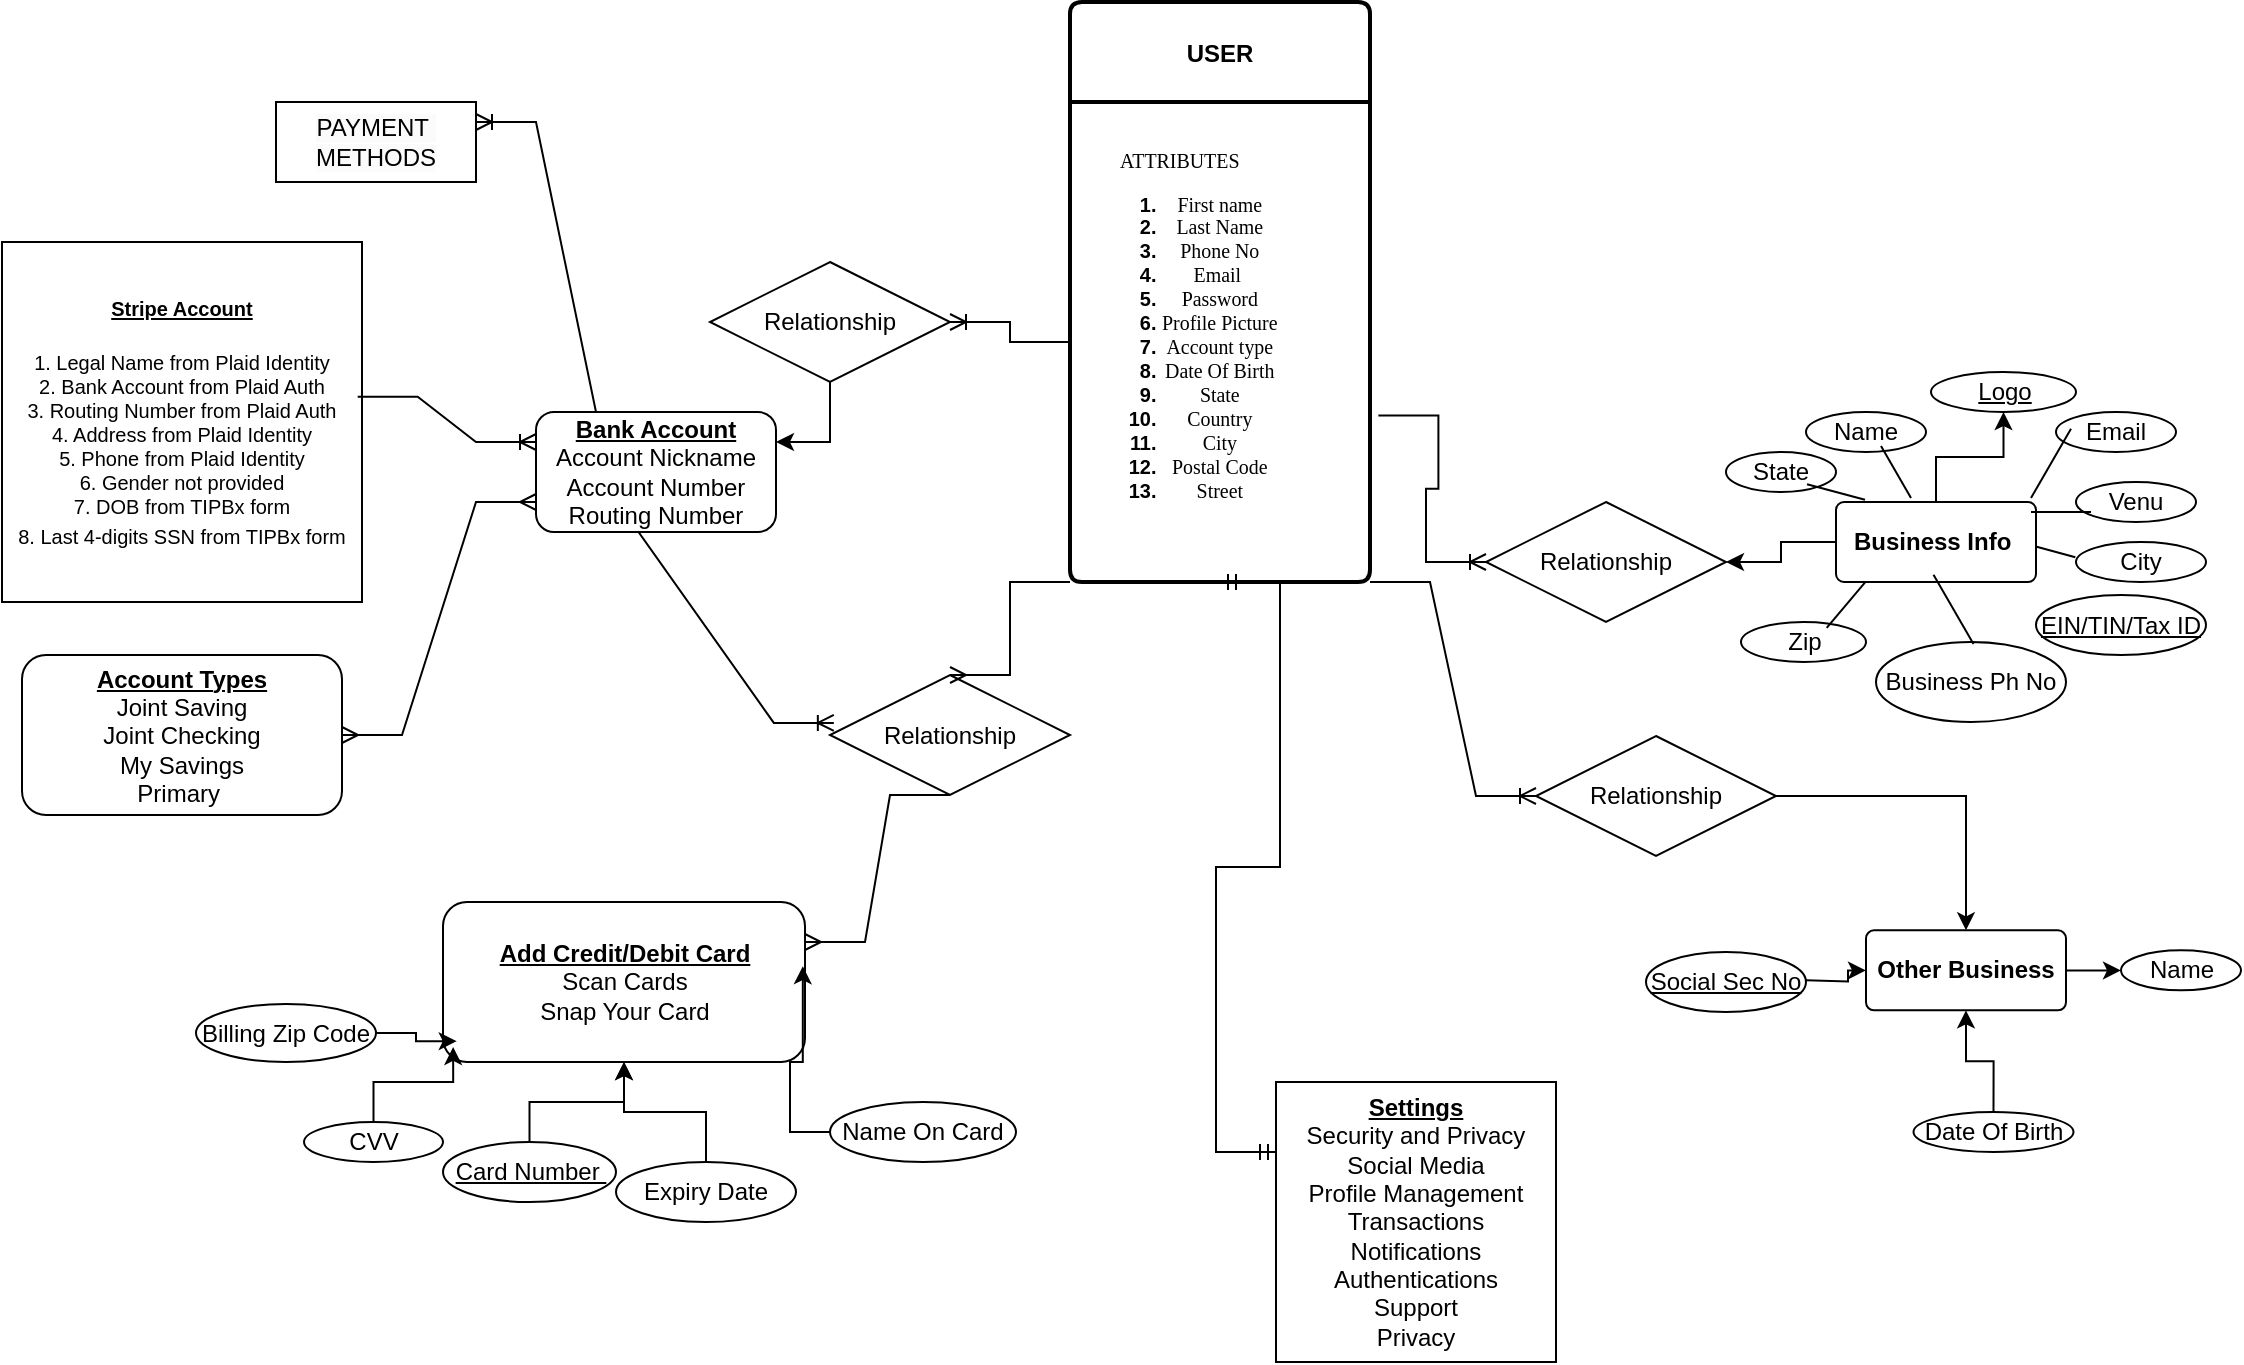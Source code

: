 <mxfile version="24.5.2" type="github">
  <diagram id="C5RBs43oDa-KdzZeNtuy" name="Page-1">
    <mxGraphModel dx="1976" dy="3043" grid="1" gridSize="10" guides="1" tooltips="1" connect="1" arrows="1" fold="1" page="1" pageScale="1" pageWidth="827" pageHeight="1169" background="none" math="0" shadow="0">
      <root>
        <mxCell id="WIyWlLk6GJQsqaUBKTNV-0" />
        <mxCell id="WIyWlLk6GJQsqaUBKTNV-1" parent="WIyWlLk6GJQsqaUBKTNV-0" />
        <mxCell id="lxwUFzQmobe0N9iCrBZv-39" value="&lt;b style=&quot;font-size: 10px;&quot;&gt;&lt;u style=&quot;&quot;&gt;&lt;font style=&quot;font-size: 10px;&quot;&gt;Stripe Account&lt;/font&gt;&lt;/u&gt;&lt;/b&gt;&lt;div&gt;&lt;span style=&quot;font-size: 10px;&quot;&gt;&lt;b&gt;&lt;u&gt;&lt;br&gt;&lt;/u&gt;&lt;/b&gt;&lt;/span&gt;&lt;div style=&quot;font-size: 10px;&quot;&gt;&lt;span style=&quot;white-space-collapse: preserve;&quot;&gt;&lt;font style=&quot;font-size: 10px;&quot;&gt;1. Legal Name from Plaid Identity&lt;br&gt;2. Bank Account from Plaid Auth&lt;br&gt;3. Routing Number from Plaid Auth&lt;br&gt;4. Address from Plaid Identity&lt;br&gt;5. Phone from Plaid Identity&lt;br&gt;6. Gender not provided&lt;br&gt;7. DOB from TIPBx form&lt;br&gt;8. Last 4-digits SSN from TIPBx form&lt;/font&gt;&lt;span style=&quot;font-size: 13px;&quot;&gt;&lt;br&gt;&lt;/span&gt;&lt;/span&gt;&lt;/div&gt;&lt;/div&gt;" style="whiteSpace=wrap;html=1;aspect=fixed;" vertex="1" parent="WIyWlLk6GJQsqaUBKTNV-1">
          <mxGeometry x="-550" y="-2060" width="180" height="180" as="geometry" />
        </mxCell>
        <mxCell id="lxwUFzQmobe0N9iCrBZv-42" value="&lt;b&gt;&lt;u&gt;Account Types&lt;/u&gt;&lt;/b&gt;&lt;div&gt;Joint Saving&lt;/div&gt;&lt;div&gt;Joint Checking&lt;/div&gt;&lt;div&gt;My Savings&lt;/div&gt;&lt;div&gt;Primary&amp;nbsp;&lt;/div&gt;" style="rounded=1;whiteSpace=wrap;html=1;" vertex="1" parent="WIyWlLk6GJQsqaUBKTNV-1">
          <mxGeometry x="-540" y="-1853.5" width="160" height="80" as="geometry" />
        </mxCell>
        <mxCell id="lxwUFzQmobe0N9iCrBZv-72" value="&lt;b&gt;&lt;u&gt;Settings&lt;/u&gt;&lt;/b&gt;&lt;div&gt;Security and Privacy&lt;/div&gt;&lt;div&gt;Social Media&lt;/div&gt;&lt;div&gt;Profile Management&lt;/div&gt;&lt;div&gt;Transactions&lt;/div&gt;&lt;div&gt;Notifications&lt;/div&gt;&lt;div&gt;Authentications&lt;/div&gt;&lt;div&gt;Support&lt;/div&gt;&lt;div&gt;Privacy&lt;/div&gt;" style="whiteSpace=wrap;html=1;aspect=fixed;" vertex="1" parent="WIyWlLk6GJQsqaUBKTNV-1">
          <mxGeometry x="87" y="-1640" width="140" height="140" as="geometry" />
        </mxCell>
        <mxCell id="lxwUFzQmobe0N9iCrBZv-81" value="&lt;span style=&quot;white-space-collapse: preserve;&quot;&gt;&lt;b&gt;&lt;u&gt;Add Credit/Debit Card&lt;/u&gt;&lt;/b&gt;&lt;/span&gt;&lt;div&gt;&lt;span style=&quot;white-space-collapse: preserve;&quot;&gt;Scan Cards&lt;/span&gt;&lt;/div&gt;&lt;div&gt;&lt;span style=&quot;white-space-collapse: preserve;&quot;&gt;Snap Your Card&lt;/span&gt;&lt;/div&gt;" style="rounded=1;whiteSpace=wrap;html=1;" vertex="1" parent="WIyWlLk6GJQsqaUBKTNV-1">
          <mxGeometry x="-329.5" y="-1730" width="181" height="80" as="geometry" />
        </mxCell>
        <mxCell id="lxwUFzQmobe0N9iCrBZv-98" value="" style="edgeStyle=entityRelationEdgeStyle;fontSize=12;html=1;endArrow=ERoneToMany;rounded=0;exitX=1.028;exitY=0.653;exitDx=0;exitDy=0;exitPerimeter=0;" edge="1" parent="WIyWlLk6GJQsqaUBKTNV-1" source="lxwUFzQmobe0N9iCrBZv-104" target="lxwUFzQmobe0N9iCrBZv-174">
          <mxGeometry width="100" height="100" relative="1" as="geometry">
            <mxPoint x="97.5" y="-1700" as="sourcePoint" />
            <mxPoint x="217" y="-1911" as="targetPoint" />
            <Array as="points">
              <mxPoint x="117.5" y="-1730" />
              <mxPoint x="117.5" y="-1830" />
            </Array>
          </mxGeometry>
        </mxCell>
        <mxCell id="lxwUFzQmobe0N9iCrBZv-99" value="" style="edgeStyle=entityRelationEdgeStyle;fontSize=12;html=1;endArrow=ERoneToMany;rounded=0;exitX=1;exitY=1;exitDx=0;exitDy=0;entryX=0;entryY=0.5;entryDx=0;entryDy=0;" edge="1" parent="WIyWlLk6GJQsqaUBKTNV-1" source="lxwUFzQmobe0N9iCrBZv-104" target="lxwUFzQmobe0N9iCrBZv-198">
          <mxGeometry width="100" height="100" relative="1" as="geometry">
            <mxPoint x="47.0" y="-1935" as="sourcePoint" />
            <mxPoint x="160.95" y="-1785.38" as="targetPoint" />
          </mxGeometry>
        </mxCell>
        <mxCell id="lxwUFzQmobe0N9iCrBZv-103" value="&lt;b style=&quot;font-size: 12px;&quot;&gt;USER&lt;/b&gt;" style="swimlane;childLayout=stackLayout;horizontal=1;startSize=50;horizontalStack=0;rounded=1;fontSize=14;fontStyle=0;strokeWidth=2;resizeParent=0;resizeLast=1;shadow=0;dashed=0;align=center;arcSize=4;whiteSpace=wrap;html=1;" vertex="1" parent="WIyWlLk6GJQsqaUBKTNV-1">
          <mxGeometry x="-16" y="-2180" width="150" height="290" as="geometry" />
        </mxCell>
        <mxCell id="lxwUFzQmobe0N9iCrBZv-104" value="&lt;h5 style=&quot;text-align: center;&quot;&gt;&lt;div&gt;&lt;font face=&quot;Tahoma&quot;&gt;&lt;span style=&quot;text-wrap: wrap; font-weight: normal;&quot;&gt;ATTRIBUTES&lt;/span&gt;&lt;/font&gt;&lt;/div&gt;&lt;ol&gt;&lt;li&gt;&lt;font face=&quot;Tahoma&quot;&gt;&lt;span style=&quot;background-color: initial; text-wrap: wrap; font-weight: normal;&quot;&gt;First name&lt;/span&gt;&lt;/font&gt;&lt;/li&gt;&lt;li&gt;&lt;font style=&quot;font-weight: normal;&quot; face=&quot;Tahoma&quot;&gt;Last Name&lt;/font&gt;&lt;/li&gt;&lt;li&gt;&lt;font style=&quot;font-weight: normal;&quot; face=&quot;Tahoma&quot;&gt;Phone No&lt;/font&gt;&lt;/li&gt;&lt;li&gt;&lt;font style=&quot;font-weight: normal;&quot; face=&quot;Tahoma&quot;&gt;Email&amp;nbsp;&lt;/font&gt;&lt;/li&gt;&lt;li&gt;&lt;font style=&quot;font-weight: normal;&quot; face=&quot;Tahoma&quot;&gt;Password&lt;/font&gt;&lt;/li&gt;&lt;li&gt;&lt;font style=&quot;font-weight: normal;&quot; face=&quot;Tahoma&quot;&gt;Profile Picture&lt;/font&gt;&lt;/li&gt;&lt;li&gt;&lt;font style=&quot;font-weight: normal;&quot; face=&quot;Tahoma&quot;&gt;Account type&lt;/font&gt;&lt;/li&gt;&lt;li&gt;&lt;font style=&quot;font-weight: normal;&quot; face=&quot;Tahoma&quot;&gt;Date Of Birth&lt;/font&gt;&lt;/li&gt;&lt;li&gt;&lt;font style=&quot;font-weight: normal;&quot; face=&quot;Tahoma&quot;&gt;State&lt;/font&gt;&lt;/li&gt;&lt;li&gt;&lt;font style=&quot;font-weight: normal;&quot; face=&quot;Tahoma&quot;&gt;Country&lt;/font&gt;&lt;/li&gt;&lt;li&gt;&lt;font style=&quot;font-weight: normal;&quot; face=&quot;Tahoma&quot;&gt;City&lt;/font&gt;&lt;/li&gt;&lt;li&gt;&lt;font style=&quot;font-weight: normal;&quot; face=&quot;Tahoma&quot;&gt;Postal Code&lt;/font&gt;&lt;/li&gt;&lt;li&gt;&lt;font style=&quot;font-weight: normal;&quot; face=&quot;Tahoma&quot;&gt;Street&lt;/font&gt;&lt;/li&gt;&lt;/ol&gt;&lt;/h5&gt;" style="align=left;strokeColor=none;fillColor=none;spacingLeft=4;fontSize=12;verticalAlign=top;resizable=0;rotatable=0;part=1;html=1;" vertex="1" parent="lxwUFzQmobe0N9iCrBZv-103">
          <mxGeometry y="50" width="150" height="240" as="geometry" />
        </mxCell>
        <mxCell id="lxwUFzQmobe0N9iCrBZv-116" value="" style="edgeStyle=entityRelationEdgeStyle;fontSize=12;html=1;endArrow=ERmany;startArrow=ERmany;rounded=0;entryX=0;entryY=0.75;entryDx=0;entryDy=0;exitX=1;exitY=0.5;exitDx=0;exitDy=0;" edge="1" parent="WIyWlLk6GJQsqaUBKTNV-1" source="lxwUFzQmobe0N9iCrBZv-42" target="lxwUFzQmobe0N9iCrBZv-80">
          <mxGeometry width="100" height="100" relative="1" as="geometry">
            <mxPoint x="-282.5" y="-1740" as="sourcePoint" />
            <mxPoint x="-242.5" y="-1890" as="targetPoint" />
          </mxGeometry>
        </mxCell>
        <mxCell id="lxwUFzQmobe0N9iCrBZv-117" value="" style="edgeStyle=entityRelationEdgeStyle;fontSize=12;html=1;endArrow=ERmany;rounded=0;exitX=0.5;exitY=1;exitDx=0;exitDy=0;entryX=1;entryY=0.25;entryDx=0;entryDy=0;" edge="1" parent="WIyWlLk6GJQsqaUBKTNV-1" source="lxwUFzQmobe0N9iCrBZv-141" target="lxwUFzQmobe0N9iCrBZv-81">
          <mxGeometry width="100" height="100" relative="1" as="geometry">
            <mxPoint x="-142.5" y="-1590" as="sourcePoint" />
            <mxPoint x="-42.5" y="-1690" as="targetPoint" />
            <Array as="points">
              <mxPoint x="-73" y="-1760" />
            </Array>
          </mxGeometry>
        </mxCell>
        <mxCell id="lxwUFzQmobe0N9iCrBZv-120" value="" style="edgeStyle=entityRelationEdgeStyle;fontSize=12;html=1;endArrow=ERoneToMany;rounded=0;exitX=0;exitY=0.5;exitDx=0;exitDy=0;entryX=0.016;entryY=0.399;entryDx=0;entryDy=0;entryPerimeter=0;" edge="1" parent="WIyWlLk6GJQsqaUBKTNV-1" source="lxwUFzQmobe0N9iCrBZv-80" target="lxwUFzQmobe0N9iCrBZv-141">
          <mxGeometry width="100" height="100" relative="1" as="geometry">
            <mxPoint x="-82.5" y="-1650" as="sourcePoint" />
            <mxPoint x="-142.5" y="-1890" as="targetPoint" />
          </mxGeometry>
        </mxCell>
        <mxCell id="lxwUFzQmobe0N9iCrBZv-80" value="&lt;b&gt;&lt;u&gt;Bank Account&lt;/u&gt;&lt;/b&gt;&lt;div&gt;Account Nickname&lt;/div&gt;&lt;div&gt;Account Number&lt;/div&gt;&lt;div&gt;Routing Number&lt;/div&gt;" style="rounded=1;whiteSpace=wrap;html=1;" vertex="1" parent="WIyWlLk6GJQsqaUBKTNV-1">
          <mxGeometry x="-283" y="-1975" width="120" height="60" as="geometry" />
        </mxCell>
        <mxCell id="lxwUFzQmobe0N9iCrBZv-124" value="" style="edgeStyle=entityRelationEdgeStyle;fontSize=12;html=1;endArrow=ERoneToMany;rounded=0;entryX=0;entryY=0.25;entryDx=0;entryDy=0;exitX=0.988;exitY=0.43;exitDx=0;exitDy=0;exitPerimeter=0;" edge="1" parent="WIyWlLk6GJQsqaUBKTNV-1" source="lxwUFzQmobe0N9iCrBZv-39" target="lxwUFzQmobe0N9iCrBZv-80">
          <mxGeometry width="100" height="100" relative="1" as="geometry">
            <mxPoint x="-392.5" y="-1970" as="sourcePoint" />
            <mxPoint x="-153" y="-2090" as="targetPoint" />
          </mxGeometry>
        </mxCell>
        <mxCell id="lxwUFzQmobe0N9iCrBZv-127" value="" style="edgeStyle=entityRelationEdgeStyle;fontSize=12;html=1;endArrow=ERoneToMany;rounded=0;exitX=0.5;exitY=0;exitDx=0;exitDy=0;entryX=1;entryY=0.25;entryDx=0;entryDy=0;" edge="1" parent="WIyWlLk6GJQsqaUBKTNV-1" source="lxwUFzQmobe0N9iCrBZv-80" target="lxwUFzQmobe0N9iCrBZv-126">
          <mxGeometry width="100" height="100" relative="1" as="geometry">
            <mxPoint x="33.5" y="-1679" as="sourcePoint" />
            <mxPoint x="-82.5" y="-1610" as="targetPoint" />
          </mxGeometry>
        </mxCell>
        <mxCell id="lxwUFzQmobe0N9iCrBZv-126" value="&lt;span style=&quot;color: rgb(0, 0, 0); font-family: Helvetica; font-size: 12px; font-style: normal; font-variant-ligatures: normal; font-variant-caps: normal; font-weight: 400; letter-spacing: normal; orphans: 2; text-align: center; text-indent: 0px; text-transform: none; widows: 2; word-spacing: 0px; -webkit-text-stroke-width: 0px; white-space: normal; background-color: rgb(251, 251, 251); text-decoration-thickness: initial; text-decoration-style: initial; text-decoration-color: initial; display: inline !important; float: none;&quot;&gt;PAYMENT&amp;nbsp;&lt;/span&gt;&lt;div style=&quot;forced-color-adjust: none; color: rgb(0, 0, 0); font-family: Helvetica; font-size: 12px; font-style: normal; font-variant-ligatures: normal; font-variant-caps: normal; font-weight: 400; letter-spacing: normal; orphans: 2; text-align: center; text-indent: 0px; text-transform: none; widows: 2; word-spacing: 0px; -webkit-text-stroke-width: 0px; white-space: normal; background-color: rgb(251, 251, 251); text-decoration-thickness: initial; text-decoration-style: initial; text-decoration-color: initial;&quot;&gt;METHODS&lt;/div&gt;" style="whiteSpace=wrap;html=1;align=center;" vertex="1" parent="WIyWlLk6GJQsqaUBKTNV-1">
          <mxGeometry x="-413" y="-2130" width="100" height="40" as="geometry" />
        </mxCell>
        <mxCell id="lxwUFzQmobe0N9iCrBZv-128" value="" style="edgeStyle=entityRelationEdgeStyle;fontSize=12;html=1;endArrow=ERmandOne;startArrow=ERmandOne;rounded=0;exitX=0;exitY=0.25;exitDx=0;exitDy=0;entryX=0.5;entryY=1;entryDx=0;entryDy=0;" edge="1" parent="WIyWlLk6GJQsqaUBKTNV-1" source="lxwUFzQmobe0N9iCrBZv-72" target="lxwUFzQmobe0N9iCrBZv-104">
          <mxGeometry width="100" height="100" relative="1" as="geometry">
            <mxPoint x="-12.5" y="-1670" as="sourcePoint" />
            <mxPoint x="87.5" y="-1770" as="targetPoint" />
            <Array as="points">
              <mxPoint x="137.5" y="-1610" />
              <mxPoint x="117.5" y="-1580" />
              <mxPoint x="167.5" y="-1580" />
            </Array>
          </mxGeometry>
        </mxCell>
        <mxCell id="lxwUFzQmobe0N9iCrBZv-143" style="edgeStyle=orthogonalEdgeStyle;rounded=0;orthogonalLoop=1;jettySize=auto;html=1;exitX=0.5;exitY=0;exitDx=0;exitDy=0;" edge="1" parent="WIyWlLk6GJQsqaUBKTNV-1" source="lxwUFzQmobe0N9iCrBZv-141">
          <mxGeometry relative="1" as="geometry">
            <mxPoint x="-76" y="-1843.684" as="targetPoint" />
          </mxGeometry>
        </mxCell>
        <mxCell id="lxwUFzQmobe0N9iCrBZv-141" value="Relationship" style="shape=rhombus;perimeter=rhombusPerimeter;whiteSpace=wrap;html=1;align=center;" vertex="1" parent="WIyWlLk6GJQsqaUBKTNV-1">
          <mxGeometry x="-136" y="-1843.5" width="120" height="60" as="geometry" />
        </mxCell>
        <mxCell id="lxwUFzQmobe0N9iCrBZv-144" value="" style="edgeStyle=entityRelationEdgeStyle;fontSize=12;html=1;endArrow=ERmany;rounded=0;entryX=0.5;entryY=0;entryDx=0;entryDy=0;exitX=0;exitY=1;exitDx=0;exitDy=0;" edge="1" parent="WIyWlLk6GJQsqaUBKTNV-1" source="lxwUFzQmobe0N9iCrBZv-104" target="lxwUFzQmobe0N9iCrBZv-141">
          <mxGeometry width="100" height="100" relative="1" as="geometry">
            <mxPoint x="-83" y="-1659" as="sourcePoint" />
            <mxPoint x="17" y="-1759" as="targetPoint" />
          </mxGeometry>
        </mxCell>
        <mxCell id="lxwUFzQmobe0N9iCrBZv-146" value="&lt;div&gt;Name On Card&lt;/div&gt;" style="ellipse;whiteSpace=wrap;html=1;align=center;" vertex="1" parent="WIyWlLk6GJQsqaUBKTNV-1">
          <mxGeometry x="-136" y="-1630" width="93" height="30" as="geometry" />
        </mxCell>
        <mxCell id="lxwUFzQmobe0N9iCrBZv-147" value="&lt;div&gt;Expiry Date&lt;/div&gt;" style="ellipse;whiteSpace=wrap;html=1;align=center;" vertex="1" parent="WIyWlLk6GJQsqaUBKTNV-1">
          <mxGeometry x="-243" y="-1600" width="90" height="30" as="geometry" />
        </mxCell>
        <mxCell id="lxwUFzQmobe0N9iCrBZv-148" value="&lt;div&gt;Billing Zip Code&lt;/div&gt;" style="ellipse;whiteSpace=wrap;html=1;align=center;" vertex="1" parent="WIyWlLk6GJQsqaUBKTNV-1">
          <mxGeometry x="-453" y="-1679" width="90" height="29" as="geometry" />
        </mxCell>
        <mxCell id="lxwUFzQmobe0N9iCrBZv-149" value="CVV" style="ellipse;whiteSpace=wrap;html=1;align=center;" vertex="1" parent="WIyWlLk6GJQsqaUBKTNV-1">
          <mxGeometry x="-399" y="-1620" width="69.5" height="20" as="geometry" />
        </mxCell>
        <mxCell id="lxwUFzQmobe0N9iCrBZv-154" value="" style="edgeStyle=orthogonalEdgeStyle;rounded=0;orthogonalLoop=1;jettySize=auto;html=1;" edge="1" parent="WIyWlLk6GJQsqaUBKTNV-1" source="lxwUFzQmobe0N9iCrBZv-151" target="lxwUFzQmobe0N9iCrBZv-81">
          <mxGeometry relative="1" as="geometry" />
        </mxCell>
        <mxCell id="lxwUFzQmobe0N9iCrBZv-151" value="Card Number&amp;nbsp;" style="ellipse;whiteSpace=wrap;html=1;align=center;fontStyle=4;" vertex="1" parent="WIyWlLk6GJQsqaUBKTNV-1">
          <mxGeometry x="-329.5" y="-1610" width="86.5" height="30" as="geometry" />
        </mxCell>
        <mxCell id="lxwUFzQmobe0N9iCrBZv-152" style="edgeStyle=orthogonalEdgeStyle;rounded=0;orthogonalLoop=1;jettySize=auto;html=1;entryX=0.038;entryY=0.87;entryDx=0;entryDy=0;entryPerimeter=0;" edge="1" parent="WIyWlLk6GJQsqaUBKTNV-1" source="lxwUFzQmobe0N9iCrBZv-148" target="lxwUFzQmobe0N9iCrBZv-81">
          <mxGeometry relative="1" as="geometry" />
        </mxCell>
        <mxCell id="lxwUFzQmobe0N9iCrBZv-155" style="edgeStyle=orthogonalEdgeStyle;rounded=0;orthogonalLoop=1;jettySize=auto;html=1;" edge="1" parent="WIyWlLk6GJQsqaUBKTNV-1" source="lxwUFzQmobe0N9iCrBZv-147" target="lxwUFzQmobe0N9iCrBZv-81">
          <mxGeometry relative="1" as="geometry" />
        </mxCell>
        <mxCell id="lxwUFzQmobe0N9iCrBZv-157" style="edgeStyle=orthogonalEdgeStyle;rounded=0;orthogonalLoop=1;jettySize=auto;html=1;entryX=0.994;entryY=0.401;entryDx=0;entryDy=0;entryPerimeter=0;" edge="1" parent="WIyWlLk6GJQsqaUBKTNV-1" source="lxwUFzQmobe0N9iCrBZv-146" target="lxwUFzQmobe0N9iCrBZv-81">
          <mxGeometry relative="1" as="geometry" />
        </mxCell>
        <mxCell id="lxwUFzQmobe0N9iCrBZv-160" style="edgeStyle=orthogonalEdgeStyle;rounded=0;orthogonalLoop=1;jettySize=auto;html=1;entryX=0.028;entryY=0.906;entryDx=0;entryDy=0;entryPerimeter=0;" edge="1" parent="WIyWlLk6GJQsqaUBKTNV-1" source="lxwUFzQmobe0N9iCrBZv-149" target="lxwUFzQmobe0N9iCrBZv-81">
          <mxGeometry relative="1" as="geometry" />
        </mxCell>
        <mxCell id="lxwUFzQmobe0N9iCrBZv-162" value="" style="edgeStyle=entityRelationEdgeStyle;fontSize=12;html=1;endArrow=ERoneToMany;rounded=0;exitX=0;exitY=0.5;exitDx=0;exitDy=0;" edge="1" parent="WIyWlLk6GJQsqaUBKTNV-1" source="lxwUFzQmobe0N9iCrBZv-104" target="lxwUFzQmobe0N9iCrBZv-161">
          <mxGeometry width="100" height="100" relative="1" as="geometry">
            <mxPoint x="-16" y="-2010" as="sourcePoint" />
            <mxPoint x="-113" y="-2050" as="targetPoint" />
          </mxGeometry>
        </mxCell>
        <mxCell id="lxwUFzQmobe0N9iCrBZv-163" style="edgeStyle=orthogonalEdgeStyle;rounded=0;orthogonalLoop=1;jettySize=auto;html=1;entryX=1;entryY=0.25;entryDx=0;entryDy=0;" edge="1" parent="WIyWlLk6GJQsqaUBKTNV-1" source="lxwUFzQmobe0N9iCrBZv-161" target="lxwUFzQmobe0N9iCrBZv-80">
          <mxGeometry relative="1" as="geometry" />
        </mxCell>
        <mxCell id="lxwUFzQmobe0N9iCrBZv-161" value="Relationship" style="shape=rhombus;perimeter=rhombusPerimeter;whiteSpace=wrap;html=1;align=center;" vertex="1" parent="WIyWlLk6GJQsqaUBKTNV-1">
          <mxGeometry x="-196" y="-2050" width="120" height="60" as="geometry" />
        </mxCell>
        <mxCell id="lxwUFzQmobe0N9iCrBZv-175" value="" style="edgeStyle=orthogonalEdgeStyle;rounded=0;orthogonalLoop=1;jettySize=auto;html=1;" edge="1" parent="WIyWlLk6GJQsqaUBKTNV-1" source="lxwUFzQmobe0N9iCrBZv-164" target="lxwUFzQmobe0N9iCrBZv-174">
          <mxGeometry relative="1" as="geometry" />
        </mxCell>
        <mxCell id="lxwUFzQmobe0N9iCrBZv-176" value="" style="edgeStyle=orthogonalEdgeStyle;rounded=0;orthogonalLoop=1;jettySize=auto;html=1;" edge="1" parent="WIyWlLk6GJQsqaUBKTNV-1" source="lxwUFzQmobe0N9iCrBZv-164" target="lxwUFzQmobe0N9iCrBZv-173">
          <mxGeometry relative="1" as="geometry" />
        </mxCell>
        <mxCell id="lxwUFzQmobe0N9iCrBZv-164" value="&lt;b&gt;Business Info&amp;nbsp;&lt;/b&gt;" style="rounded=1;arcSize=10;whiteSpace=wrap;html=1;align=center;" vertex="1" parent="WIyWlLk6GJQsqaUBKTNV-1">
          <mxGeometry x="367" y="-1930" width="100" height="40" as="geometry" />
        </mxCell>
        <mxCell id="lxwUFzQmobe0N9iCrBZv-165" value="&lt;div&gt;&lt;span style=&quot;background-color: initial;&quot;&gt;City&lt;/span&gt;&lt;/div&gt;" style="ellipse;whiteSpace=wrap;html=1;align=center;" vertex="1" parent="WIyWlLk6GJQsqaUBKTNV-1">
          <mxGeometry x="487" y="-1910" width="65" height="20" as="geometry" />
        </mxCell>
        <mxCell id="lxwUFzQmobe0N9iCrBZv-166" value="&lt;div&gt;&lt;u&gt;EIN/TIN/Tax ID&lt;/u&gt;&lt;/div&gt;" style="ellipse;whiteSpace=wrap;html=1;align=center;" vertex="1" parent="WIyWlLk6GJQsqaUBKTNV-1">
          <mxGeometry x="467" y="-1883.5" width="85" height="30" as="geometry" />
        </mxCell>
        <mxCell id="lxwUFzQmobe0N9iCrBZv-167" value="Email" style="ellipse;whiteSpace=wrap;html=1;align=center;" vertex="1" parent="WIyWlLk6GJQsqaUBKTNV-1">
          <mxGeometry x="477" y="-1975" width="60" height="20" as="geometry" />
        </mxCell>
        <mxCell id="lxwUFzQmobe0N9iCrBZv-168" value="Venu" style="ellipse;whiteSpace=wrap;html=1;align=center;" vertex="1" parent="WIyWlLk6GJQsqaUBKTNV-1">
          <mxGeometry x="487" y="-1940" width="60" height="20" as="geometry" />
        </mxCell>
        <mxCell id="lxwUFzQmobe0N9iCrBZv-169" value="Name" style="ellipse;whiteSpace=wrap;html=1;align=center;" vertex="1" parent="WIyWlLk6GJQsqaUBKTNV-1">
          <mxGeometry x="352" y="-1975" width="60" height="20" as="geometry" />
        </mxCell>
        <mxCell id="lxwUFzQmobe0N9iCrBZv-170" value="&lt;div&gt;&lt;span style=&quot;background-color: initial;&quot;&gt;State&lt;/span&gt;&lt;/div&gt;" style="ellipse;whiteSpace=wrap;html=1;align=center;" vertex="1" parent="WIyWlLk6GJQsqaUBKTNV-1">
          <mxGeometry x="312" y="-1955" width="55" height="20" as="geometry" />
        </mxCell>
        <mxCell id="lxwUFzQmobe0N9iCrBZv-171" value="&lt;div&gt;&lt;span style=&quot;background-color: initial;&quot;&gt;Zip&lt;/span&gt;&lt;/div&gt;" style="ellipse;whiteSpace=wrap;html=1;align=center;" vertex="1" parent="WIyWlLk6GJQsqaUBKTNV-1">
          <mxGeometry x="319.5" y="-1870" width="62.5" height="20" as="geometry" />
        </mxCell>
        <mxCell id="lxwUFzQmobe0N9iCrBZv-172" value="&lt;div&gt;&lt;span style=&quot;background-color: initial;&quot;&gt;Business Ph No&lt;/span&gt;&lt;/div&gt;" style="ellipse;whiteSpace=wrap;html=1;align=center;" vertex="1" parent="WIyWlLk6GJQsqaUBKTNV-1">
          <mxGeometry x="387" y="-1860" width="95" height="40" as="geometry" />
        </mxCell>
        <mxCell id="lxwUFzQmobe0N9iCrBZv-173" value="&lt;div&gt;&lt;span style=&quot;background-color: initial;&quot;&gt;&lt;u&gt;Logo&lt;/u&gt;&lt;/span&gt;&lt;/div&gt;" style="ellipse;whiteSpace=wrap;html=1;align=center;" vertex="1" parent="WIyWlLk6GJQsqaUBKTNV-1">
          <mxGeometry x="414.5" y="-1995" width="72.5" height="20" as="geometry" />
        </mxCell>
        <mxCell id="lxwUFzQmobe0N9iCrBZv-174" value="Relationship" style="shape=rhombus;perimeter=rhombusPerimeter;whiteSpace=wrap;html=1;align=center;" vertex="1" parent="WIyWlLk6GJQsqaUBKTNV-1">
          <mxGeometry x="192" y="-1930" width="120" height="60" as="geometry" />
        </mxCell>
        <mxCell id="lxwUFzQmobe0N9iCrBZv-179" value="" style="line;strokeWidth=1;html=1;perimeter=backbonePerimeter;points=[];outlineConnect=0;rotation=15;" vertex="1" parent="WIyWlLk6GJQsqaUBKTNV-1">
          <mxGeometry x="467" y="-1910" width="20" height="10" as="geometry" />
        </mxCell>
        <mxCell id="lxwUFzQmobe0N9iCrBZv-183" value="" style="line;strokeWidth=1;html=1;rotation=60;" vertex="1" parent="WIyWlLk6GJQsqaUBKTNV-1">
          <mxGeometry x="382" y="-1950" width="30" height="10" as="geometry" />
        </mxCell>
        <mxCell id="lxwUFzQmobe0N9iCrBZv-184" value="" style="line;strokeWidth=1;html=1;rotation=15;" vertex="1" parent="WIyWlLk6GJQsqaUBKTNV-1">
          <mxGeometry x="352" y="-1940" width="30" height="10" as="geometry" />
        </mxCell>
        <mxCell id="lxwUFzQmobe0N9iCrBZv-186" value="" style="line;strokeWidth=1;html=1;" vertex="1" parent="WIyWlLk6GJQsqaUBKTNV-1">
          <mxGeometry x="464.5" y="-1930" width="30" height="10" as="geometry" />
        </mxCell>
        <mxCell id="lxwUFzQmobe0N9iCrBZv-188" value="" style="line;strokeWidth=1;html=1;rotation=-50;" vertex="1" parent="WIyWlLk6GJQsqaUBKTNV-1">
          <mxGeometry x="357" y="-1883.5" width="30" height="10" as="geometry" />
        </mxCell>
        <mxCell id="lxwUFzQmobe0N9iCrBZv-191" value="" style="line;strokeWidth=1;html=1;rotation=60;" vertex="1" parent="WIyWlLk6GJQsqaUBKTNV-1">
          <mxGeometry x="405.75" y="-1881.33" width="40" height="10" as="geometry" />
        </mxCell>
        <mxCell id="lxwUFzQmobe0N9iCrBZv-192" value="" style="line;strokeWidth=1;html=1;rotation=-60;" vertex="1" parent="WIyWlLk6GJQsqaUBKTNV-1">
          <mxGeometry x="454.5" y="-1954.33" width="40" height="10" as="geometry" />
        </mxCell>
        <mxCell id="lxwUFzQmobe0N9iCrBZv-193" value="Name" style="ellipse;whiteSpace=wrap;html=1;align=center;" vertex="1" parent="WIyWlLk6GJQsqaUBKTNV-1">
          <mxGeometry x="509.5" y="-1705.83" width="60" height="20" as="geometry" />
        </mxCell>
        <mxCell id="lxwUFzQmobe0N9iCrBZv-202" value="" style="edgeStyle=orthogonalEdgeStyle;rounded=0;orthogonalLoop=1;jettySize=auto;html=1;" edge="1" parent="WIyWlLk6GJQsqaUBKTNV-1" target="lxwUFzQmobe0N9iCrBZv-197">
          <mxGeometry relative="1" as="geometry">
            <mxPoint x="352" y="-1690.83" as="sourcePoint" />
          </mxGeometry>
        </mxCell>
        <mxCell id="lxwUFzQmobe0N9iCrBZv-194" value="&lt;u&gt;Social Sec No&lt;/u&gt;" style="ellipse;whiteSpace=wrap;html=1;align=center;" vertex="1" parent="WIyWlLk6GJQsqaUBKTNV-1">
          <mxGeometry x="272" y="-1705" width="80" height="30" as="geometry" />
        </mxCell>
        <mxCell id="lxwUFzQmobe0N9iCrBZv-195" value="Date Of Birth" style="ellipse;whiteSpace=wrap;html=1;align=center;" vertex="1" parent="WIyWlLk6GJQsqaUBKTNV-1">
          <mxGeometry x="405.75" y="-1625" width="80" height="20" as="geometry" />
        </mxCell>
        <mxCell id="lxwUFzQmobe0N9iCrBZv-200" value="" style="edgeStyle=orthogonalEdgeStyle;rounded=0;orthogonalLoop=1;jettySize=auto;html=1;" edge="1" parent="WIyWlLk6GJQsqaUBKTNV-1" source="lxwUFzQmobe0N9iCrBZv-197" target="lxwUFzQmobe0N9iCrBZv-193">
          <mxGeometry relative="1" as="geometry" />
        </mxCell>
        <mxCell id="lxwUFzQmobe0N9iCrBZv-205" style="edgeStyle=orthogonalEdgeStyle;rounded=0;orthogonalLoop=1;jettySize=auto;html=1;entryX=0.5;entryY=0;entryDx=0;entryDy=0;" edge="1" parent="WIyWlLk6GJQsqaUBKTNV-1" source="lxwUFzQmobe0N9iCrBZv-198" target="lxwUFzQmobe0N9iCrBZv-197">
          <mxGeometry relative="1" as="geometry" />
        </mxCell>
        <mxCell id="lxwUFzQmobe0N9iCrBZv-198" value="Relationship" style="shape=rhombus;perimeter=rhombusPerimeter;whiteSpace=wrap;html=1;align=center;" vertex="1" parent="WIyWlLk6GJQsqaUBKTNV-1">
          <mxGeometry x="217" y="-1813" width="120" height="60" as="geometry" />
        </mxCell>
        <mxCell id="lxwUFzQmobe0N9iCrBZv-203" value="" style="edgeStyle=orthogonalEdgeStyle;rounded=0;orthogonalLoop=1;jettySize=auto;html=1;" edge="1" parent="WIyWlLk6GJQsqaUBKTNV-1" source="lxwUFzQmobe0N9iCrBZv-195" target="lxwUFzQmobe0N9iCrBZv-197">
          <mxGeometry relative="1" as="geometry">
            <mxPoint x="280" y="-1640" as="sourcePoint" />
            <mxPoint x="277" y="-1753" as="targetPoint" />
          </mxGeometry>
        </mxCell>
        <mxCell id="lxwUFzQmobe0N9iCrBZv-197" value="&lt;b&gt;Other Business&lt;/b&gt;" style="rounded=1;arcSize=10;whiteSpace=wrap;html=1;align=center;" vertex="1" parent="WIyWlLk6GJQsqaUBKTNV-1">
          <mxGeometry x="382" y="-1715.83" width="100" height="40" as="geometry" />
        </mxCell>
      </root>
    </mxGraphModel>
  </diagram>
</mxfile>
